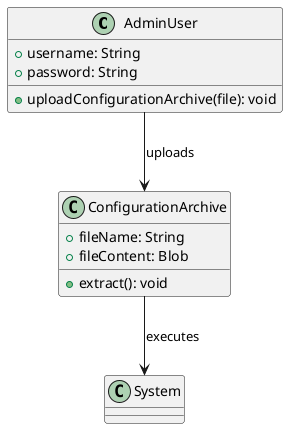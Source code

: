 @startuml "Magento CVE-2019-8114"
class AdminUser {
  +username: String
  +password: String
  +uploadConfigurationArchive(file): void
}

class ConfigurationArchive {
  +fileName: String
  +fileContent: Blob
  +extract(): void
}

AdminUser --> ConfigurationArchive : uploads
ConfigurationArchive --> System : executes
@enduml
